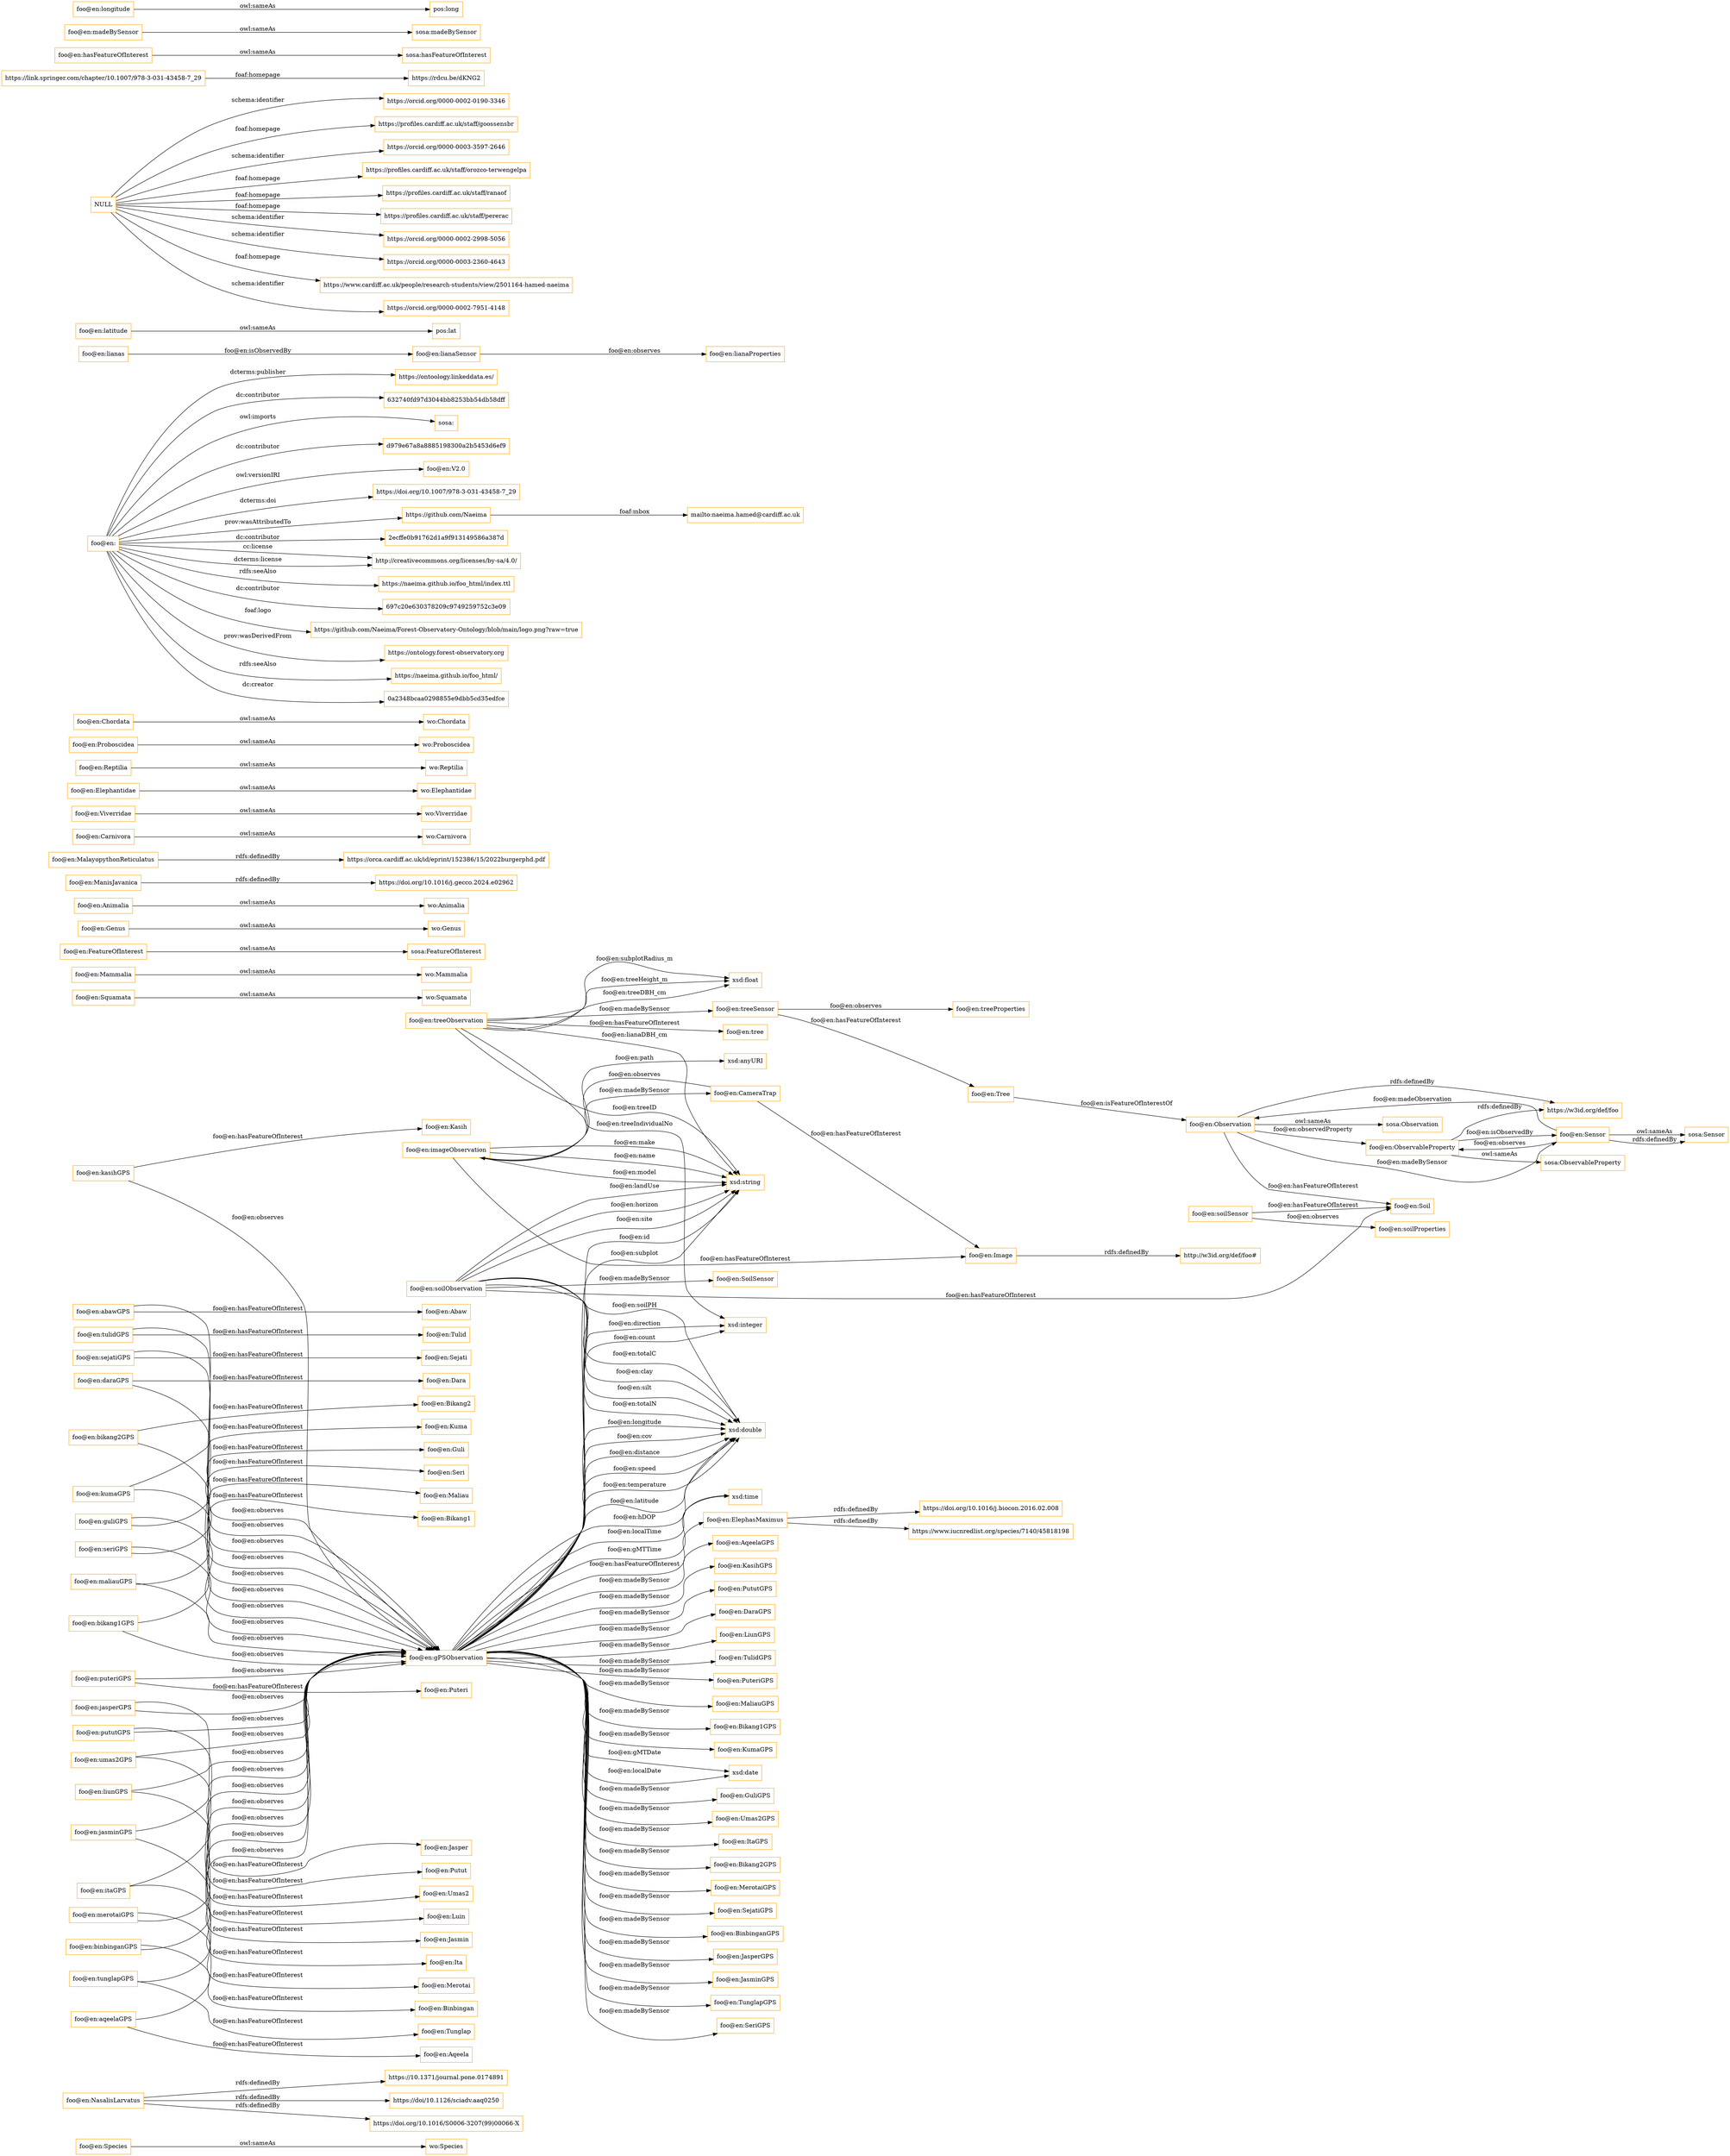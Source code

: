 digraph ar2dtool_diagram { 
rankdir=LR;
size="1501"
node [shape = rectangle, color="orange"]; "wo:Species" "foo@en:NasalisLarvatus" "foo@en:Soil" "foo@en:Squamata" "foo@en:Mammalia" "foo@en:FeatureOfInterest" "wo:Genus" "foo@en:Image" "foo@en:Genus" "foo@en:Animalia" "foo@en:Tree" "foo@en:ManisJavanica" "foo@en:ObservableProperty" "foo@en:Sensor" "foo@en:ElephasMaximus" "foo@en:MalayopythonReticulatus" "foo@en:Carnivora" "foo@en:Viverridae" "foo@en:Elephantidae" "foo@en:Species" "foo@en:Reptilia" "foo@en:Observation" "foo@en:Proboscidea" "foo@en:Chordata" ; /*classes style*/
	"foo@en:Squamata" -> "wo:Squamata" [ label = "owl:sameAs" ];
	"foo@en:soilSensor" -> "foo@en:Soil" [ label = "foo@en:hasFeatureOfInterest" ];
	"foo@en:soilSensor" -> "foo@en:soilProperties" [ label = "foo@en:observes" ];
	"foo@en:sejatiGPS" -> "foo@en:gPSObservation" [ label = "foo@en:observes" ];
	"foo@en:sejatiGPS" -> "foo@en:Sejati" [ label = "foo@en:hasFeatureOfInterest" ];
	"foo@en:bikang2GPS" -> "foo@en:gPSObservation" [ label = "foo@en:observes" ];
	"foo@en:bikang2GPS" -> "foo@en:Bikang2" [ label = "foo@en:hasFeatureOfInterest" ];
	"foo@en:treeSensor" -> "foo@en:Tree" [ label = "foo@en:hasFeatureOfInterest" ];
	"foo@en:treeSensor" -> "foo@en:treeProperties" [ label = "foo@en:observes" ];
	"foo@en:ElephasMaximus" -> "https://www.iucnredlist.org/species/7140/45818198" [ label = "rdfs:definedBy" ];
	"foo@en:ElephasMaximus" -> "https://doi.org/10.1016/j.biocon.2016.02.008" [ label = "rdfs:definedBy" ];
	"foo@en:Reptilia" -> "wo:Reptilia" [ label = "owl:sameAs" ];
	"foo@en:guliGPS" -> "foo@en:gPSObservation" [ label = "foo@en:observes" ];
	"foo@en:guliGPS" -> "foo@en:Guli" [ label = "foo@en:hasFeatureOfInterest" ];
	"foo@en:maliauGPS" -> "foo@en:gPSObservation" [ label = "foo@en:observes" ];
	"foo@en:maliauGPS" -> "foo@en:Maliau" [ label = "foo@en:hasFeatureOfInterest" ];
	"foo@en:" -> "https://ontoology.linkeddata.es/" [ label = "dcterms:publisher" ];
	"foo@en:" -> "632740fd97d3044bb8253bb54db58dff" [ label = "dc:contributor" ];
	"foo@en:" -> "sosa:" [ label = "owl:imports" ];
	"foo@en:" -> "d979e67a8a8885198300a2b5453d6ef9" [ label = "dc:contributor" ];
	"foo@en:" -> "foo@en:V2.0" [ label = "owl:versionIRI" ];
	"foo@en:" -> "https://doi.org/10.1007/978-3-031-43458-7_29" [ label = "dcterms:doi" ];
	"foo@en:" -> "https://github.com/Naeima" [ label = "prov:wasAttributedTo" ];
	"foo@en:" -> "2ecffe0b91762d1a9f913149586a387d" [ label = "dc:contributor" ];
	"foo@en:" -> "http://creativecommons.org/licenses/by-sa/4.0/" [ label = "cc:license" ];
	"foo@en:" -> "https://naeima.github.io/foo_html/index.ttl" [ label = "rdfs:seeAlso" ];
	"foo@en:" -> "697c20e630378209c9749259752c3e09" [ label = "dc:contributor" ];
	"foo@en:" -> "http://creativecommons.org/licenses/by-sa/4.0/" [ label = "dcterms:license" ];
	"foo@en:" -> "https://github.com/Naeima/Forest-Observatory-Ontology/blob/main/logo.png?raw=true" [ label = "foaf:logo" ];
	"foo@en:" -> "https://ontology.forest-observatory.org" [ label = "prov:wasDerivedFrom" ];
	"foo@en:" -> "https://naeima.github.io/foo_html/" [ label = "rdfs:seeAlso" ];
	"foo@en:" -> "0a2348bcaa0298855e9dbb5cd35edfce" [ label = "dc:creator" ];
	"foo@en:bikang1GPS" -> "foo@en:gPSObservation" [ label = "foo@en:observes" ];
	"foo@en:bikang1GPS" -> "foo@en:Bikang1" [ label = "foo@en:hasFeatureOfInterest" ];
	"foo@en:lianas" -> "foo@en:lianaSensor" [ label = "foo@en:isObservedBy" ];
	"foo@en:kasihGPS" -> "foo@en:gPSObservation" [ label = "foo@en:observes" ];
	"foo@en:kasihGPS" -> "foo@en:Kasih" [ label = "foo@en:hasFeatureOfInterest" ];
	"foo@en:Observation" -> "sosa:Observation" [ label = "owl:sameAs" ];
	"foo@en:Observation" -> "https://w3id.org/def/foo" [ label = "rdfs:definedBy" ];
	"foo@en:Chordata" -> "wo:Chordata" [ label = "owl:sameAs" ];
	"foo@en:Genus" -> "wo:Genus" [ label = "owl:sameAs" ];
	"foo@en:abawGPS" -> "foo@en:gPSObservation" [ label = "foo@en:observes" ];
	"foo@en:abawGPS" -> "foo@en:Abaw" [ label = "foo@en:hasFeatureOfInterest" ];
	"foo@en:Elephantidae" -> "wo:Elephantidae" [ label = "owl:sameAs" ];
	"foo@en:ObservableProperty" -> "sosa:ObservableProperty" [ label = "owl:sameAs" ];
	"foo@en:ObservableProperty" -> "https://w3id.org/def/foo" [ label = "rdfs:definedBy" ];
	"foo@en:tulidGPS" -> "foo@en:gPSObservation" [ label = "foo@en:observes" ];
	"foo@en:tulidGPS" -> "foo@en:Tulid" [ label = "foo@en:hasFeatureOfInterest" ];
	"foo@en:FeatureOfInterest" -> "sosa:FeatureOfInterest" [ label = "owl:sameAs" ];
	"foo@en:daraGPS" -> "foo@en:gPSObservation" [ label = "foo@en:observes" ];
	"foo@en:daraGPS" -> "foo@en:Dara" [ label = "foo@en:hasFeatureOfInterest" ];
	"foo@en:Viverridae" -> "wo:Viverridae" [ label = "owl:sameAs" ];
	"foo@en:latitude" -> "pos:lat" [ label = "owl:sameAs" ];
	"foo@en:Animalia" -> "wo:Animalia" [ label = "owl:sameAs" ];
	"foo@en:kumaGPS" -> "foo@en:gPSObservation" [ label = "foo@en:observes" ];
	"foo@en:kumaGPS" -> "foo@en:Kuma" [ label = "foo@en:hasFeatureOfInterest" ];
	"foo@en:seriGPS" -> "foo@en:gPSObservation" [ label = "foo@en:observes" ];
	"foo@en:seriGPS" -> "foo@en:Seri" [ label = "foo@en:hasFeatureOfInterest" ];
	"foo@en:soilObservation" -> "foo@en:SoilSensor" [ label = "foo@en:madeBySensor" ];
	"foo@en:soilObservation" -> "foo@en:Soil" [ label = "foo@en:hasFeatureOfInterest" ];
	"foo@en:imageObservation" -> "foo@en:CameraTrap" [ label = "foo@en:madeBySensor" ];
	"foo@en:imageObservation" -> "foo@en:Image" [ label = "foo@en:hasFeatureOfInterest" ];
	"NULL" -> "https://orcid.org/0000-0002-0190-3346" [ label = "schema:identifier" ];
	"NULL" -> "https://profiles.cardiff.ac.uk/staff/goossensbr" [ label = "foaf:homepage" ];
	"NULL" -> "https://orcid.org/0000-0003-3597-2646" [ label = "schema:identifier" ];
	"NULL" -> "https://profiles.cardiff.ac.uk/staff/orozco-terwengelpa" [ label = "foaf:homepage" ];
	"NULL" -> "https://profiles.cardiff.ac.uk/staff/ranaof" [ label = "foaf:homepage" ];
	"NULL" -> "https://profiles.cardiff.ac.uk/staff/pererac" [ label = "foaf:homepage" ];
	"NULL" -> "https://orcid.org/0000-0002-2998-5056" [ label = "schema:identifier" ];
	"NULL" -> "https://orcid.org/0000-0003-2360-4643" [ label = "schema:identifier" ];
	"NULL" -> "https://www.cardiff.ac.uk/people/research-students/view/2501164-hamed-naeima" [ label = "foaf:homepage" ];
	"NULL" -> "https://orcid.org/0000-0002-7951-4148" [ label = "schema:identifier" ];
	"foo@en:pututGPS" -> "foo@en:gPSObservation" [ label = "foo@en:observes" ];
	"foo@en:pututGPS" -> "foo@en:Putut" [ label = "foo@en:hasFeatureOfInterest" ];
	"foo@en:lianaSensor" -> "foo@en:lianaProperties" [ label = "foo@en:observes" ];
	"https://github.com/Naeima" -> "mailto:naeima.hamed@cardiff.ac.uk" [ label = "foaf:mbox" ];
	"foo@en:liunGPS" -> "foo@en:gPSObservation" [ label = "foo@en:observes" ];
	"foo@en:liunGPS" -> "foo@en:Luin" [ label = "foo@en:hasFeatureOfInterest" ];
	"https://link.springer.com/chapter/10.1007/978-3-031-43458-7_29" -> "https://rdcu.be/dKNG2" [ label = "foaf:homepage" ];
	"foo@en:hasFeatureOfInterest" -> "sosa:hasFeatureOfInterest" [ label = "owl:sameAs" ];
	"foo@en:CameraTrap" -> "foo@en:Image" [ label = "foo@en:hasFeatureOfInterest" ];
	"foo@en:CameraTrap" -> "foo@en:imageObservation" [ label = "foo@en:observes" ];
	"foo@en:itaGPS" -> "foo@en:gPSObservation" [ label = "foo@en:observes" ];
	"foo@en:itaGPS" -> "foo@en:Ita" [ label = "foo@en:hasFeatureOfInterest" ];
	"foo@en:NasalisLarvatus" -> "https://10.1371/journal.pone.0174891" [ label = "rdfs:definedBy" ];
	"foo@en:NasalisLarvatus" -> "https://doi/10.1126/sciadv.aaq0250" [ label = "rdfs:definedBy" ];
	"foo@en:NasalisLarvatus" -> "https://doi.org/10.1016/S0006-3207(99)00066-X" [ label = "rdfs:definedBy" ];
	"foo@en:Species" -> "wo:Species" [ label = "owl:sameAs" ];
	"foo@en:treeObservation" -> "foo@en:treeSensor" [ label = "foo@en:madeBySensor" ];
	"foo@en:treeObservation" -> "foo@en:tree" [ label = "foo@en:hasFeatureOfInterest" ];
	"foo@en:Proboscidea" -> "wo:Proboscidea" [ label = "owl:sameAs" ];
	"foo@en:Sensor" -> "sosa:Sensor" [ label = "owl:sameAs" ];
	"foo@en:Sensor" -> "sosa:Sensor" [ label = "rdfs:definedBy" ];
	"foo@en:madeBySensor" -> "sosa:madeBySensor" [ label = "owl:sameAs" ];
	"foo@en:binbinganGPS" -> "foo@en:gPSObservation" [ label = "foo@en:observes" ];
	"foo@en:binbinganGPS" -> "foo@en:Binbingan" [ label = "foo@en:hasFeatureOfInterest" ];
	"foo@en:tunglapGPS" -> "foo@en:gPSObservation" [ label = "foo@en:observes" ];
	"foo@en:tunglapGPS" -> "foo@en:Tunglap" [ label = "foo@en:hasFeatureOfInterest" ];
	"foo@en:aqeelaGPS" -> "foo@en:gPSObservation" [ label = "foo@en:observes" ];
	"foo@en:aqeelaGPS" -> "foo@en:Aqeela" [ label = "foo@en:hasFeatureOfInterest" ];
	"foo@en:puteriGPS" -> "foo@en:gPSObservation" [ label = "foo@en:observes" ];
	"foo@en:puteriGPS" -> "foo@en:Puteri" [ label = "foo@en:hasFeatureOfInterest" ];
	"foo@en:Image" -> "http://w3id.org/def/foo#" [ label = "rdfs:definedBy" ];
	"foo@en:jasperGPS" -> "foo@en:gPSObservation" [ label = "foo@en:observes" ];
	"foo@en:jasperGPS" -> "foo@en:Jasper" [ label = "foo@en:hasFeatureOfInterest" ];
	"foo@en:Carnivora" -> "wo:Carnivora" [ label = "owl:sameAs" ];
	"foo@en:ManisJavanica" -> "https://doi.org/10.1016/j.gecco.2024.e02962" [ label = "rdfs:definedBy" ];
	"foo@en:umas2GPS" -> "foo@en:gPSObservation" [ label = "foo@en:observes" ];
	"foo@en:umas2GPS" -> "foo@en:Umas2" [ label = "foo@en:hasFeatureOfInterest" ];
	"foo@en:longitude" -> "pos:long" [ label = "owl:sameAs" ];
	"foo@en:gPSObservation" -> "foo@en:AqeelaGPS" [ label = "foo@en:madeBySensor" ];
	"foo@en:gPSObservation" -> "foo@en:KasihGPS" [ label = "foo@en:madeBySensor" ];
	"foo@en:gPSObservation" -> "foo@en:PututGPS" [ label = "foo@en:madeBySensor" ];
	"foo@en:gPSObservation" -> "foo@en:DaraGPS" [ label = "foo@en:madeBySensor" ];
	"foo@en:gPSObservation" -> "foo@en:LiunGPS" [ label = "foo@en:madeBySensor" ];
	"foo@en:gPSObservation" -> "foo@en:TulidGPS" [ label = "foo@en:madeBySensor" ];
	"foo@en:gPSObservation" -> "foo@en:PuteriGPS" [ label = "foo@en:madeBySensor" ];
	"foo@en:gPSObservation" -> "foo@en:MaliauGPS" [ label = "foo@en:madeBySensor" ];
	"foo@en:gPSObservation" -> "foo@en:Bikang1GPS" [ label = "foo@en:madeBySensor" ];
	"foo@en:gPSObservation" -> "foo@en:KumaGPS" [ label = "foo@en:madeBySensor" ];
	"foo@en:gPSObservation" -> "foo@en:ElephasMaximus" [ label = "foo@en:hasFeatureOfInterest" ];
	"foo@en:gPSObservation" -> "foo@en:GuliGPS" [ label = "foo@en:madeBySensor" ];
	"foo@en:gPSObservation" -> "foo@en:Umas2GPS" [ label = "foo@en:madeBySensor" ];
	"foo@en:gPSObservation" -> "foo@en:ItaGPS" [ label = "foo@en:madeBySensor" ];
	"foo@en:gPSObservation" -> "foo@en:Bikang2GPS" [ label = "foo@en:madeBySensor" ];
	"foo@en:gPSObservation" -> "foo@en:MerotaiGPS" [ label = "foo@en:madeBySensor" ];
	"foo@en:gPSObservation" -> "foo@en:SejatiGPS" [ label = "foo@en:madeBySensor" ];
	"foo@en:gPSObservation" -> "foo@en:BinbinganGPS" [ label = "foo@en:madeBySensor" ];
	"foo@en:gPSObservation" -> "foo@en:JasperGPS" [ label = "foo@en:madeBySensor" ];
	"foo@en:gPSObservation" -> "foo@en:JasminGPS" [ label = "foo@en:madeBySensor" ];
	"foo@en:gPSObservation" -> "foo@en:TunglapGPS" [ label = "foo@en:madeBySensor" ];
	"foo@en:gPSObservation" -> "foo@en:SeriGPS" [ label = "foo@en:madeBySensor" ];
	"foo@en:MalayopythonReticulatus" -> "https://orca.cardiff.ac.uk/id/eprint/152386/15/2022burgerphd.pdf" [ label = "rdfs:definedBy" ];
	"foo@en:Mammalia" -> "wo:Mammalia" [ label = "owl:sameAs" ];
	"foo@en:jasminGPS" -> "foo@en:gPSObservation" [ label = "foo@en:observes" ];
	"foo@en:jasminGPS" -> "foo@en:Jasmin" [ label = "foo@en:hasFeatureOfInterest" ];
	"foo@en:merotaiGPS" -> "foo@en:gPSObservation" [ label = "foo@en:observes" ];
	"foo@en:merotaiGPS" -> "foo@en:Merotai" [ label = "foo@en:hasFeatureOfInterest" ];
	"foo@en:gPSObservation" -> "xsd:string" [ label = "foo@en:id" ];
	"foo@en:treeObservation" -> "xsd:float" [ label = "foo@en:treeDBH_cm" ];
	"foo@en:treeObservation" -> "xsd:integer" [ label = "foo@en:treeIndividualNo" ];
	"foo@en:Sensor" -> "foo@en:ObservableProperty" [ label = "foo@en:observes" ];
	"foo@en:soilObservation" -> "xsd:double" [ label = "foo@en:soilPH" ];
	"foo@en:gPSObservation" -> "xsd:date" [ label = "foo@en:gMTDate" ];
	"foo@en:soilObservation" -> "xsd:double" [ label = "foo@en:totalC" ];
	"foo@en:imageObservation" -> "xsd:anyURI" [ label = "foo@en:path" ];
	"foo@en:gPSObservation" -> "xsd:double" [ label = "foo@en:longitude" ];
	"foo@en:soilObservation" -> "xsd:double" [ label = "foo@en:clay" ];
	"foo@en:Observation" -> "foo@en:ObservableProperty" [ label = "foo@en:observedProperty" ];
	"foo@en:gPSObservation" -> "xsd:date" [ label = "foo@en:localDate" ];
	"foo@en:Observation" -> "foo@en:Sensor" [ label = "foo@en:madeBySensor" ];
	"foo@en:soilObservation" -> "xsd:double" [ label = "foo@en:silt" ];
	"foo@en:gPSObservation" -> "xsd:double" [ label = "foo@en:cov" ];
	"foo@en:imageObservation" -> "xsd:string" [ label = "foo@en:name" ];
	"foo@en:gPSObservation" -> "xsd:double" [ label = "foo@en:distance" ];
	"foo@en:gPSObservation" -> "xsd:double" [ label = "foo@en:speed" ];
	"foo@en:ObservableProperty" -> "foo@en:Sensor" [ label = "foo@en:isObservedBy" ];
	"foo@en:gPSObservation" -> "xsd:double" [ label = "foo@en:temperature" ];
	"foo@en:soilObservation" -> "xsd:string" [ label = "foo@en:site" ];
	"foo@en:Sensor" -> "foo@en:Observation" [ label = "foo@en:madeObservation" ];
	"foo@en:gPSObservation" -> "xsd:double" [ label = "foo@en:latitude" ];
	"foo@en:imageObservation" -> "xsd:string" [ label = "foo@en:model" ];
	"foo@en:gPSObservation" -> "xsd:double" [ label = "foo@en:hDOP" ];
	"foo@en:soilObservation" -> "xsd:string" [ label = "foo@en:landUse" ];
	"foo@en:gPSObservation" -> "xsd:time" [ label = "foo@en:localTime" ];
	"foo@en:treeObservation" -> "xsd:string" [ label = "foo@en:treeID" ];
	"foo@en:gPSObservation" -> "xsd:integer" [ label = "foo@en:count" ];
	"foo@en:treeObservation" -> "xsd:string" [ label = "foo@en:lianaDBH_cm" ];
	"foo@en:gPSObservation" -> "xsd:integer" [ label = "foo@en:direction" ];
	"foo@en:soilObservation" -> "xsd:string" [ label = "foo@en:horizon" ];
	"foo@en:gPSObservation" -> "xsd:time" [ label = "foo@en:gMTTime" ];
	"foo@en:soilObservation" -> "xsd:double" [ label = "foo@en:totalN" ];
	"foo@en:gPSObservation" -> "xsd:string" [ label = "foo@en:subplot" ];
	"foo@en:Observation" -> "foo@en:Soil" [ label = "foo@en:hasFeatureOfInterest" ];
	"foo@en:treeObservation" -> "xsd:float" [ label = "foo@en:subplotRadius_m" ];
	"foo@en:Tree" -> "foo@en:Observation" [ label = "foo@en:isFeatureOfInterestOf" ];
	"foo@en:imageObservation" -> "xsd:string" [ label = "foo@en:make" ];
	"foo@en:treeObservation" -> "xsd:float" [ label = "foo@en:treeHeight_m" ];

}
